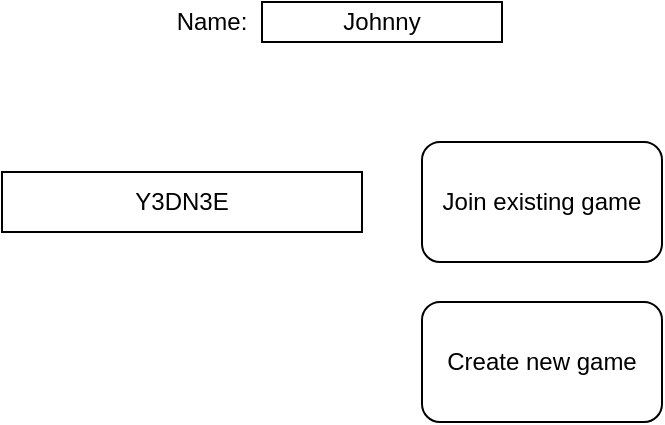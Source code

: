 <mxfile version="13.9.8" type="device" pages="5"><diagram id="OsIW32231i_iajG8BkYw" name="Front page"><mxGraphModel dx="1422" dy="842" grid="1" gridSize="10" guides="1" tooltips="1" connect="1" arrows="1" fold="1" page="1" pageScale="1" pageWidth="850" pageHeight="1100" math="0" shadow="0"><root><mxCell id="0"/><mxCell id="1" parent="0"/><mxCell id="dWaPJIIr6RwlgHMN55FM-5" value="Create new game" style="rounded=1;whiteSpace=wrap;html=1;" vertex="1" parent="1"><mxGeometry x="430" y="400" width="120" height="60" as="geometry"/></mxCell><mxCell id="dWaPJIIr6RwlgHMN55FM-6" value="Name:" style="rounded=0;whiteSpace=wrap;html=1;strokeColor=none;" vertex="1" parent="1"><mxGeometry x="300" y="250" width="50" height="20" as="geometry"/></mxCell><mxCell id="dWaPJIIr6RwlgHMN55FM-7" value="Johnny" style="rounded=0;whiteSpace=wrap;html=1;" vertex="1" parent="1"><mxGeometry x="350" y="250" width="120" height="20" as="geometry"/></mxCell><mxCell id="dWaPJIIr6RwlgHMN55FM-8" value="Join existing game" style="rounded=1;whiteSpace=wrap;html=1;" vertex="1" parent="1"><mxGeometry x="430" y="320" width="120" height="60" as="geometry"/></mxCell><mxCell id="7aqLucXbdqZK0xrD5NCt-1" value="Y3DN3E" style="rounded=0;whiteSpace=wrap;html=1;fillColor=#FFFFFF;" vertex="1" parent="1"><mxGeometry x="220" y="335" width="180" height="30" as="geometry"/></mxCell></root></mxGraphModel></diagram><diagram id="tsaNakUz3fzE7m8KmpGW" name="Create game"><mxGraphModel dx="1422" dy="842" grid="1" gridSize="10" guides="1" tooltips="1" connect="1" arrows="1" fold="1" page="1" pageScale="1" pageWidth="850" pageHeight="1100" math="0" shadow="0"><root><mxCell id="SDrBL2mzI7w5Xhd2DvEJ-0"/><mxCell id="SDrBL2mzI7w5Xhd2DvEJ-1" parent="SDrBL2mzI7w5Xhd2DvEJ-0"/><mxCell id="5pEPKAr5bOi1aM00wBP2-0" value="Start game" style="rounded=1;whiteSpace=wrap;html=1;fillColor=#FFFFFF;" vertex="1" parent="SDrBL2mzI7w5Xhd2DvEJ-1"><mxGeometry x="330" y="490" width="180" height="40" as="geometry"/></mxCell><mxCell id="5pEPKAr5bOi1aM00wBP2-1" value="6" style="rounded=0;whiteSpace=wrap;html=1;fillColor=#FFFFFF;" vertex="1" parent="SDrBL2mzI7w5Xhd2DvEJ-1"><mxGeometry x="330" y="280" width="180" height="30" as="geometry"/></mxCell><mxCell id="5pEPKAr5bOi1aM00wBP2-2" value="Number of Players" style="rounded=0;whiteSpace=wrap;html=1;fillColor=#FFFFFF;strokeColor=none;" vertex="1" parent="SDrBL2mzI7w5Xhd2DvEJ-1"><mxGeometry x="200" y="280" width="110" height="30" as="geometry"/></mxCell><mxCell id="5pEPKAr5bOi1aM00wBP2-3" value="3" style="rounded=0;whiteSpace=wrap;html=1;fillColor=#FFFFFF;" vertex="1" parent="SDrBL2mzI7w5Xhd2DvEJ-1"><mxGeometry x="330" y="330" width="180" height="30" as="geometry"/></mxCell><mxCell id="5pEPKAr5bOi1aM00wBP2-4" value="Rounds" style="rounded=0;whiteSpace=wrap;html=1;fillColor=#FFFFFF;strokeColor=none;" vertex="1" parent="SDrBL2mzI7w5Xhd2DvEJ-1"><mxGeometry x="200" y="330" width="110" height="30" as="geometry"/></mxCell><mxCell id="5pEPKAr5bOi1aM00wBP2-5" value="Vegetables" style="rounded=0;whiteSpace=wrap;html=1;fillColor=#FFFFFF;" vertex="1" parent="SDrBL2mzI7w5Xhd2DvEJ-1"><mxGeometry x="330" y="380" width="180" height="30" as="geometry"/></mxCell><mxCell id="5pEPKAr5bOi1aM00wBP2-6" value="Word list" style="rounded=0;whiteSpace=wrap;html=1;fillColor=#FFFFFF;strokeColor=none;" vertex="1" parent="SDrBL2mzI7w5Xhd2DvEJ-1"><mxGeometry x="200" y="380" width="110" height="30" as="geometry"/></mxCell><mxCell id="5pEPKAr5bOi1aM00wBP2-7" value="" style="whiteSpace=wrap;html=1;aspect=fixed;strokeColor=#000000;fillColor=#FFFFFF;" vertex="1" parent="SDrBL2mzI7w5Xhd2DvEJ-1"><mxGeometry x="480" y="380" width="30" height="30" as="geometry"/></mxCell><mxCell id="5pEPKAr5bOi1aM00wBP2-8" value="" style="triangle;whiteSpace=wrap;html=1;strokeColor=#000000;fillColor=#FFFFFF;rotation=90;" vertex="1" parent="SDrBL2mzI7w5Xhd2DvEJ-1"><mxGeometry x="485" y="380" width="20" height="30" as="geometry"/></mxCell><mxCell id="5pEPKAr5bOi1aM00wBP2-9" value="Y3DN3E" style="rounded=0;whiteSpace=wrap;html=1;fillColor=#FFFFFF;" vertex="1" parent="SDrBL2mzI7w5Xhd2DvEJ-1"><mxGeometry x="330" y="430" width="180" height="30" as="geometry"/></mxCell><mxCell id="5pEPKAr5bOi1aM00wBP2-10" value="Lobby code" style="rounded=0;whiteSpace=wrap;html=1;fillColor=#FFFFFF;strokeColor=none;" vertex="1" parent="SDrBL2mzI7w5Xhd2DvEJ-1"><mxGeometry x="200" y="430" width="110" height="30" as="geometry"/></mxCell><mxCell id="Ol-RawgLTBiBgNi9ojSW-0" value="&lt;div align=&quot;left&quot;&gt;Johnny (you)&lt;br&gt;&lt;/div&gt;" style="rounded=0;whiteSpace=wrap;html=1;fillColor=#FFFFFF;align=left;" vertex="1" parent="SDrBL2mzI7w5Xhd2DvEJ-1"><mxGeometry x="540" y="260" width="120" height="20" as="geometry"/></mxCell><mxCell id="Ol-RawgLTBiBgNi9ojSW-1" value="&lt;div align=&quot;left&quot;&gt;Alex&lt;/div&gt;" style="rounded=0;whiteSpace=wrap;html=1;fillColor=#FFFFFF;align=left;" vertex="1" parent="SDrBL2mzI7w5Xhd2DvEJ-1"><mxGeometry x="540" y="280" width="120" height="20" as="geometry"/></mxCell><mxCell id="Ol-RawgLTBiBgNi9ojSW-2" value="&lt;div align=&quot;left&quot;&gt;Steve&lt;/div&gt;" style="rounded=0;whiteSpace=wrap;html=1;fillColor=#FFFFFF;align=left;" vertex="1" parent="SDrBL2mzI7w5Xhd2DvEJ-1"><mxGeometry x="540" y="300" width="120" height="20" as="geometry"/></mxCell><mxCell id="Ol-RawgLTBiBgNi9ojSW-3" value="&lt;div align=&quot;left&quot;&gt;Anna&lt;/div&gt;" style="rounded=0;whiteSpace=wrap;html=1;fillColor=#FFFFFF;align=left;" vertex="1" parent="SDrBL2mzI7w5Xhd2DvEJ-1"><mxGeometry x="540" y="320" width="120" height="20" as="geometry"/></mxCell><mxCell id="Ol-RawgLTBiBgNi9ojSW-4" value="&lt;div align=&quot;left&quot;&gt;Julia&lt;/div&gt;" style="rounded=0;whiteSpace=wrap;html=1;fillColor=#FFFFFF;align=left;" vertex="1" parent="SDrBL2mzI7w5Xhd2DvEJ-1"><mxGeometry x="540" y="340" width="120" height="20" as="geometry"/></mxCell><mxCell id="Ol-RawgLTBiBgNi9ojSW-5" value="Players" style="rounded=0;whiteSpace=wrap;html=1;fillColor=#FFFFFF;strokeColor=none;" vertex="1" parent="SDrBL2mzI7w5Xhd2DvEJ-1"><mxGeometry x="545" y="220" width="110" height="30" as="geometry"/></mxCell><mxCell id="Ol-RawgLTBiBgNi9ojSW-6" style="edgeStyle=orthogonalEdgeStyle;rounded=0;orthogonalLoop=1;jettySize=auto;html=1;exitX=0.5;exitY=1;exitDx=0;exitDy=0;" edge="1" parent="SDrBL2mzI7w5Xhd2DvEJ-1" source="5pEPKAr5bOi1aM00wBP2-0" target="5pEPKAr5bOi1aM00wBP2-0"><mxGeometry relative="1" as="geometry"/></mxCell><mxCell id="XIY3GY3lkaL4zk0PMhsQ-0" value="Import" style="rounded=1;whiteSpace=wrap;html=1;" vertex="1" parent="SDrBL2mzI7w5Xhd2DvEJ-1"><mxGeometry x="540" y="380" width="120" height="30" as="geometry"/></mxCell></root></mxGraphModel></diagram><diagram name="Join game" id="ewdcyJ5S2zDbHvwiV2pp"><mxGraphModel dx="1422" dy="842" grid="1" gridSize="10" guides="1" tooltips="1" connect="1" arrows="1" fold="1" page="1" pageScale="1" pageWidth="850" pageHeight="1100" math="0" shadow="0"><root><mxCell id="8rCyceGbMIOdzOfgxIAF-0"/><mxCell id="8rCyceGbMIOdzOfgxIAF-1" parent="8rCyceGbMIOdzOfgxIAF-0"/><mxCell id="8rCyceGbMIOdzOfgxIAF-2" value="Ready" style="rounded=1;whiteSpace=wrap;html=1;fillColor=#FFFFFF;" vertex="1" parent="8rCyceGbMIOdzOfgxIAF-1"><mxGeometry x="330" y="490" width="180" height="40" as="geometry"/></mxCell><mxCell id="8rCyceGbMIOdzOfgxIAF-3" value="6" style="rounded=0;whiteSpace=wrap;html=1;fillColor=#CCCCCC;" vertex="1" parent="8rCyceGbMIOdzOfgxIAF-1"><mxGeometry x="330" y="280" width="180" height="30" as="geometry"/></mxCell><mxCell id="8rCyceGbMIOdzOfgxIAF-4" value="Number of Players" style="rounded=0;whiteSpace=wrap;html=1;fillColor=#FFFFFF;strokeColor=none;" vertex="1" parent="8rCyceGbMIOdzOfgxIAF-1"><mxGeometry x="200" y="280" width="110" height="30" as="geometry"/></mxCell><mxCell id="8rCyceGbMIOdzOfgxIAF-5" value="3" style="rounded=0;whiteSpace=wrap;html=1;fillColor=#CCCCCC;" vertex="1" parent="8rCyceGbMIOdzOfgxIAF-1"><mxGeometry x="330" y="330" width="180" height="30" as="geometry"/></mxCell><mxCell id="8rCyceGbMIOdzOfgxIAF-6" value="Rounds" style="rounded=0;whiteSpace=wrap;html=1;fillColor=#FFFFFF;strokeColor=none;" vertex="1" parent="8rCyceGbMIOdzOfgxIAF-1"><mxGeometry x="200" y="330" width="110" height="30" as="geometry"/></mxCell><mxCell id="8rCyceGbMIOdzOfgxIAF-7" value="Vegetables" style="rounded=0;whiteSpace=wrap;html=1;fillColor=#CCCCCC;" vertex="1" parent="8rCyceGbMIOdzOfgxIAF-1"><mxGeometry x="330" y="380" width="180" height="30" as="geometry"/></mxCell><mxCell id="8rCyceGbMIOdzOfgxIAF-8" value="Word list" style="rounded=0;whiteSpace=wrap;html=1;fillColor=#FFFFFF;strokeColor=none;" vertex="1" parent="8rCyceGbMIOdzOfgxIAF-1"><mxGeometry x="200" y="380" width="110" height="30" as="geometry"/></mxCell><mxCell id="8rCyceGbMIOdzOfgxIAF-9" value="" style="whiteSpace=wrap;html=1;aspect=fixed;strokeColor=#000000;fillColor=#FFFFFF;" vertex="1" parent="8rCyceGbMIOdzOfgxIAF-1"><mxGeometry x="480" y="380" width="30" height="30" as="geometry"/></mxCell><mxCell id="8rCyceGbMIOdzOfgxIAF-10" value="" style="triangle;whiteSpace=wrap;html=1;strokeColor=#000000;fillColor=#FFFFFF;rotation=90;" vertex="1" parent="8rCyceGbMIOdzOfgxIAF-1"><mxGeometry x="485" y="380" width="20" height="30" as="geometry"/></mxCell><mxCell id="8rCyceGbMIOdzOfgxIAF-11" value="Y3DN3E" style="rounded=0;whiteSpace=wrap;html=1;fillColor=#CCCCCC;" vertex="1" parent="8rCyceGbMIOdzOfgxIAF-1"><mxGeometry x="330" y="430" width="180" height="30" as="geometry"/></mxCell><mxCell id="8rCyceGbMIOdzOfgxIAF-12" value="Lobby code" style="rounded=0;whiteSpace=wrap;html=1;fillColor=#FFFFFF;strokeColor=none;" vertex="1" parent="8rCyceGbMIOdzOfgxIAF-1"><mxGeometry x="200" y="430" width="110" height="30" as="geometry"/></mxCell><mxCell id="8rCyceGbMIOdzOfgxIAF-13" value="&lt;div align=&quot;left&quot;&gt;Johnny (you)&lt;br&gt;&lt;/div&gt;" style="rounded=0;whiteSpace=wrap;html=1;fillColor=#FFFFFF;align=left;" vertex="1" parent="8rCyceGbMIOdzOfgxIAF-1"><mxGeometry x="540" y="260" width="120" height="20" as="geometry"/></mxCell><mxCell id="8rCyceGbMIOdzOfgxIAF-14" value="&lt;div align=&quot;left&quot;&gt;Alex&lt;/div&gt;" style="rounded=0;whiteSpace=wrap;html=1;fillColor=#FFFFFF;align=left;" vertex="1" parent="8rCyceGbMIOdzOfgxIAF-1"><mxGeometry x="540" y="280" width="120" height="20" as="geometry"/></mxCell><mxCell id="8rCyceGbMIOdzOfgxIAF-15" value="&lt;div align=&quot;left&quot;&gt;Steve&lt;/div&gt;" style="rounded=0;whiteSpace=wrap;html=1;fillColor=#FFFFFF;align=left;" vertex="1" parent="8rCyceGbMIOdzOfgxIAF-1"><mxGeometry x="540" y="300" width="120" height="20" as="geometry"/></mxCell><mxCell id="8rCyceGbMIOdzOfgxIAF-16" value="&lt;div align=&quot;left&quot;&gt;Anna&lt;/div&gt;" style="rounded=0;whiteSpace=wrap;html=1;fillColor=#FFFFFF;align=left;" vertex="1" parent="8rCyceGbMIOdzOfgxIAF-1"><mxGeometry x="540" y="320" width="120" height="20" as="geometry"/></mxCell><mxCell id="8rCyceGbMIOdzOfgxIAF-17" value="&lt;div align=&quot;left&quot;&gt;Julia&lt;/div&gt;" style="rounded=0;whiteSpace=wrap;html=1;fillColor=#FFFFFF;align=left;" vertex="1" parent="8rCyceGbMIOdzOfgxIAF-1"><mxGeometry x="540" y="340" width="120" height="20" as="geometry"/></mxCell><mxCell id="8rCyceGbMIOdzOfgxIAF-18" value="Players" style="rounded=0;whiteSpace=wrap;html=1;fillColor=#FFFFFF;strokeColor=none;" vertex="1" parent="8rCyceGbMIOdzOfgxIAF-1"><mxGeometry x="545" y="220" width="110" height="30" as="geometry"/></mxCell><mxCell id="8rCyceGbMIOdzOfgxIAF-19" style="edgeStyle=orthogonalEdgeStyle;rounded=0;orthogonalLoop=1;jettySize=auto;html=1;exitX=0.5;exitY=1;exitDx=0;exitDy=0;" edge="1" parent="8rCyceGbMIOdzOfgxIAF-1" source="8rCyceGbMIOdzOfgxIAF-2" target="8rCyceGbMIOdzOfgxIAF-2"><mxGeometry relative="1" as="geometry"/></mxCell></root></mxGraphModel></diagram><diagram id="SiqrVQmjetgif6eDS6dW" name="Game Drawing"><mxGraphModel dx="1422" dy="842" grid="1" gridSize="10" guides="1" tooltips="1" connect="1" arrows="1" fold="1" page="1" pageScale="1" pageWidth="850" pageHeight="1100" math="0" shadow="0"><root><mxCell id="-9KZRm8-ibBdefzAz36T-0"/><mxCell id="-9KZRm8-ibBdefzAz36T-1" parent="-9KZRm8-ibBdefzAz36T-0"/><mxCell id="_fgZo812ibtIlR0HgI6e-0" value="" style="rounded=0;whiteSpace=wrap;html=1;" vertex="1" parent="-9KZRm8-ibBdefzAz36T-1"><mxGeometry x="200" y="160" width="440" height="400" as="geometry"/></mxCell><mxCell id="_fgZo812ibtIlR0HgI6e-1" value="Person" style="rounded=0;whiteSpace=wrap;html=1;" vertex="1" parent="-9KZRm8-ibBdefzAz36T-1"><mxGeometry x="320" y="110" width="210" height="30" as="geometry"/></mxCell><mxCell id="_fgZo812ibtIlR0HgI6e-3" value="" style="rounded=0;whiteSpace=wrap;html=1;fillColor=#f8cecc;strokeColor=#b85450;" vertex="1" parent="-9KZRm8-ibBdefzAz36T-1"><mxGeometry x="200" y="570" width="20" height="20" as="geometry"/></mxCell><mxCell id="_fgZo812ibtIlR0HgI6e-4" value="" style="rounded=0;whiteSpace=wrap;html=1;fillColor=#ffe6cc;strokeColor=#d79b00;" vertex="1" parent="-9KZRm8-ibBdefzAz36T-1"><mxGeometry x="200" y="590" width="20" height="20" as="geometry"/></mxCell><mxCell id="_fgZo812ibtIlR0HgI6e-5" value="" style="rounded=0;whiteSpace=wrap;html=1;fillColor=#1ba1e2;strokeColor=#006EAF;fontColor=#ffffff;" vertex="1" parent="-9KZRm8-ibBdefzAz36T-1"><mxGeometry x="220" y="590" width="20" height="20" as="geometry"/></mxCell><mxCell id="_fgZo812ibtIlR0HgI6e-6" value="" style="rounded=0;whiteSpace=wrap;html=1;fillColor=#60a917;strokeColor=#2D7600;fontColor=#ffffff;" vertex="1" parent="-9KZRm8-ibBdefzAz36T-1"><mxGeometry x="220" y="570" width="20" height="20" as="geometry"/></mxCell><mxCell id="_fgZo812ibtIlR0HgI6e-7" value="" style="rounded=0;whiteSpace=wrap;html=1;fillColor=#6a00ff;strokeColor=#3700CC;fontColor=#ffffff;" vertex="1" parent="-9KZRm8-ibBdefzAz36T-1"><mxGeometry x="240" y="570" width="20" height="20" as="geometry"/></mxCell><mxCell id="_fgZo812ibtIlR0HgI6e-8" value="" style="rounded=0;whiteSpace=wrap;html=1;fillColor=#d80073;strokeColor=#A50040;fontColor=#ffffff;" vertex="1" parent="-9KZRm8-ibBdefzAz36T-1"><mxGeometry x="240" y="590" width="20" height="20" as="geometry"/></mxCell><mxCell id="_fgZo812ibtIlR0HgI6e-9" value="" style="rounded=0;whiteSpace=wrap;html=1;fillColor=#ffe6cc;strokeColor=#d79b00;" vertex="1" parent="-9KZRm8-ibBdefzAz36T-1"><mxGeometry x="260" y="570" width="20" height="20" as="geometry"/></mxCell><mxCell id="_fgZo812ibtIlR0HgI6e-10" value="" style="rounded=0;whiteSpace=wrap;html=1;fillColor=#a20025;strokeColor=#6F0000;fontColor=#ffffff;" vertex="1" parent="-9KZRm8-ibBdefzAz36T-1"><mxGeometry x="260" y="590" width="20" height="20" as="geometry"/></mxCell><mxCell id="_fgZo812ibtIlR0HgI6e-11" value="" style="rounded=0;whiteSpace=wrap;html=1;fillColor=#1ba1e2;strokeColor=#006EAF;fontColor=#ffffff;" vertex="1" parent="-9KZRm8-ibBdefzAz36T-1"><mxGeometry x="280" y="570" width="20" height="20" as="geometry"/></mxCell><mxCell id="_fgZo812ibtIlR0HgI6e-12" value="" style="rounded=0;whiteSpace=wrap;html=1;fillColor=#f8cecc;strokeColor=#b85450;" vertex="1" parent="-9KZRm8-ibBdefzAz36T-1"><mxGeometry x="280" y="590" width="20" height="20" as="geometry"/></mxCell><mxCell id="_fgZo812ibtIlR0HgI6e-13" value="" style="rounded=0;whiteSpace=wrap;html=1;fillColor=#e1d5e7;strokeColor=#9673a6;" vertex="1" parent="-9KZRm8-ibBdefzAz36T-1"><mxGeometry x="300" y="570" width="20" height="20" as="geometry"/></mxCell><mxCell id="_fgZo812ibtIlR0HgI6e-14" value="" style="rounded=0;whiteSpace=wrap;html=1;fillColor=#60a917;strokeColor=#2D7600;fontColor=#ffffff;" vertex="1" parent="-9KZRm8-ibBdefzAz36T-1"><mxGeometry x="300" y="590" width="20" height="20" as="geometry"/></mxCell><mxCell id="_fgZo812ibtIlR0HgI6e-15" value="" style="rounded=0;whiteSpace=wrap;html=1;fillColor=#666666;" vertex="1" parent="-9KZRm8-ibBdefzAz36T-1"><mxGeometry x="320" y="570" width="20" height="20" as="geometry"/></mxCell><mxCell id="_fgZo812ibtIlR0HgI6e-16" value="" style="rounded=0;whiteSpace=wrap;html=1;fillColor=#dae8fc;strokeColor=#6c8ebf;" vertex="1" parent="-9KZRm8-ibBdefzAz36T-1"><mxGeometry x="320" y="590" width="20" height="20" as="geometry"/></mxCell><mxCell id="_fgZo812ibtIlR0HgI6e-17" value="" style="rounded=0;whiteSpace=wrap;html=1;fillColor=#000000;" vertex="1" parent="-9KZRm8-ibBdefzAz36T-1"><mxGeometry x="340" y="570" width="20" height="20" as="geometry"/></mxCell><mxCell id="_fgZo812ibtIlR0HgI6e-18" value="" style="rounded=0;whiteSpace=wrap;html=1;gradientColor=#7ea6e0;fillColor=#dae8fc;strokeColor=#6c8ebf;" vertex="1" parent="-9KZRm8-ibBdefzAz36T-1"><mxGeometry x="340" y="590" width="20" height="20" as="geometry"/></mxCell><mxCell id="_fgZo812ibtIlR0HgI6e-21" value="" style="shape=umlActor;verticalLabelPosition=bottom;verticalAlign=top;html=1;outlineConnect=0;fillColor=#666666;" vertex="1" parent="-9KZRm8-ibBdefzAz36T-1"><mxGeometry x="290" y="280" width="110" height="160" as="geometry"/></mxCell><mxCell id="_fgZo812ibtIlR0HgI6e-22" value="&lt;div align=&quot;left&quot;&gt;Johnny (10)&lt;br&gt;&lt;/div&gt;" style="rounded=0;whiteSpace=wrap;html=1;fillColor=#d5e8d4;align=left;gradientColor=#97d077;strokeColor=#82b366;" vertex="1" parent="-9KZRm8-ibBdefzAz36T-1"><mxGeometry x="50" y="160" width="120" height="20" as="geometry"/></mxCell><mxCell id="_fgZo812ibtIlR0HgI6e-23" value="Brian (12)" style="rounded=0;whiteSpace=wrap;html=1;fillColor=#FFFFFF;align=left;" vertex="1" parent="-9KZRm8-ibBdefzAz36T-1"><mxGeometry x="50" y="180" width="120" height="20" as="geometry"/></mxCell><mxCell id="_fgZo812ibtIlR0HgI6e-24" value="&lt;div align=&quot;left&quot;&gt;Steve (1)&lt;br&gt;&lt;/div&gt;" style="rounded=0;whiteSpace=wrap;html=1;fillColor=#FFFFFF;align=left;" vertex="1" parent="-9KZRm8-ibBdefzAz36T-1"><mxGeometry x="50" y="200" width="120" height="20" as="geometry"/></mxCell><mxCell id="_fgZo812ibtIlR0HgI6e-25" value="&lt;div align=&quot;left&quot;&gt;Anna (42)&lt;/div&gt;" style="rounded=0;whiteSpace=wrap;html=1;fillColor=#FFFFFF;align=left;" vertex="1" parent="-9KZRm8-ibBdefzAz36T-1"><mxGeometry x="50" y="220" width="120" height="20" as="geometry"/></mxCell><mxCell id="_fgZo812ibtIlR0HgI6e-26" value="&lt;div align=&quot;left&quot;&gt;Julia (0)&lt;br&gt;&lt;/div&gt;" style="rounded=0;whiteSpace=wrap;html=1;fillColor=#FFFFFF;align=left;" vertex="1" parent="-9KZRm8-ibBdefzAz36T-1"><mxGeometry x="50" y="240" width="120" height="20" as="geometry"/></mxCell><mxCell id="_fgZo812ibtIlR0HgI6e-27" value="&lt;div align=&quot;left&quot;&gt;&lt;br&gt;&lt;/div&gt;&lt;div align=&quot;left&quot;&gt;&lt;br&gt;&lt;/div&gt;&lt;div align=&quot;left&quot;&gt;&lt;br&gt;&lt;/div&gt;&lt;div align=&quot;left&quot;&gt;&lt;br&gt;&lt;/div&gt;&lt;div align=&quot;left&quot;&gt;&lt;br&gt;&lt;/div&gt;&lt;div align=&quot;left&quot;&gt;&lt;br&gt;&lt;/div&gt;&lt;div align=&quot;left&quot;&gt;&lt;br&gt;&lt;/div&gt;&lt;div align=&quot;left&quot;&gt;&lt;br&gt;&lt;/div&gt;&lt;div align=&quot;left&quot;&gt;&lt;br&gt;&lt;/div&gt;&lt;div align=&quot;left&quot;&gt;&lt;br&gt;&lt;/div&gt;&lt;div align=&quot;left&quot;&gt;&lt;br&gt;&lt;/div&gt;&lt;div align=&quot;left&quot;&gt;&lt;br&gt;&lt;/div&gt;&lt;div align=&quot;left&quot;&gt;&lt;br&gt;&lt;/div&gt;&lt;div align=&quot;left&quot;&gt;&lt;br&gt;&lt;/div&gt;&lt;div align=&quot;left&quot;&gt;&lt;br&gt;&lt;/div&gt;&lt;div align=&quot;left&quot;&gt;&lt;br&gt;&lt;/div&gt;&lt;div align=&quot;left&quot;&gt;&lt;br&gt;&lt;/div&gt;&lt;div align=&quot;left&quot;&gt;&lt;br&gt;&lt;/div&gt;&lt;div align=&quot;left&quot;&gt;&lt;br&gt;&lt;/div&gt;&lt;div align=&quot;left&quot;&gt;&lt;br&gt;&lt;/div&gt;&lt;div align=&quot;left&quot;&gt;&lt;br&gt;&lt;/div&gt;&lt;div align=&quot;left&quot;&gt;&lt;br&gt;&lt;/div&gt;&lt;div align=&quot;left&quot;&gt;&lt;br&gt;&lt;/div&gt;&lt;div align=&quot;left&quot;&gt;&lt;br&gt;&lt;/div&gt;&lt;div align=&quot;left&quot;&gt;&lt;br&gt;&lt;/div&gt;&lt;div align=&quot;left&quot;&gt;&lt;br&gt;&lt;/div&gt;&lt;div align=&quot;left&quot;&gt;Johnny: stick figure&lt;/div&gt;&lt;div align=&quot;left&quot;&gt;Alex: people&lt;/div&gt;&lt;div align=&quot;left&quot;&gt;&lt;font color=&quot;#4D9900&quot;&gt;Julia guessed the word&lt;/font&gt;&lt;br&gt;&lt;/div&gt;&lt;div align=&quot;left&quot;&gt;&lt;br&gt;&lt;/div&gt;" style="rounded=0;whiteSpace=wrap;html=1;fillColor=#FFFFFF;align=left;" vertex="1" parent="-9KZRm8-ibBdefzAz36T-1"><mxGeometry x="660" y="160" width="150" height="400" as="geometry"/></mxCell><mxCell id="_fgZo812ibtIlR0HgI6e-31" value="Clear all" style="rounded=1;whiteSpace=wrap;html=1;fillColor=#FFFFFF;" vertex="1" parent="-9KZRm8-ibBdefzAz36T-1"><mxGeometry x="380" y="570" width="80" height="30" as="geometry"/></mxCell><mxCell id="_fgZo812ibtIlR0HgI6e-32" value="Eraser" style="rounded=1;whiteSpace=wrap;html=1;fillColor=#FFFFFF;" vertex="1" parent="-9KZRm8-ibBdefzAz36T-1"><mxGeometry x="470" y="570" width="80" height="30" as="geometry"/></mxCell><mxCell id="_fgZo812ibtIlR0HgI6e-33" value="Pencil" style="rounded=1;whiteSpace=wrap;html=1;fillColor=#FFFFFF;" vertex="1" parent="-9KZRm8-ibBdefzAz36T-1"><mxGeometry x="570" y="570" width="70" height="30" as="geometry"/></mxCell></root></mxGraphModel></diagram><diagram name="Game guessing" id="7jLtIGkYreyJz73jkqwb"><mxGraphModel dx="1422" dy="842" grid="1" gridSize="10" guides="1" tooltips="1" connect="1" arrows="1" fold="1" page="1" pageScale="1" pageWidth="850" pageHeight="1100" math="0" shadow="0"><root><mxCell id="tfbUy8VY7OnXjgR-pnDu-0"/><mxCell id="tfbUy8VY7OnXjgR-pnDu-1" parent="tfbUy8VY7OnXjgR-pnDu-0"/><mxCell id="tfbUy8VY7OnXjgR-pnDu-2" value="" style="rounded=0;whiteSpace=wrap;html=1;" vertex="1" parent="tfbUy8VY7OnXjgR-pnDu-1"><mxGeometry x="200" y="160" width="440" height="400" as="geometry"/></mxCell><mxCell id="tfbUy8VY7OnXjgR-pnDu-3" value="P e _ _ _ _ n" style="rounded=0;whiteSpace=wrap;html=1;" vertex="1" parent="tfbUy8VY7OnXjgR-pnDu-1"><mxGeometry x="320" y="110" width="210" height="30" as="geometry"/></mxCell><mxCell id="tfbUy8VY7OnXjgR-pnDu-4" value="" style="rounded=0;whiteSpace=wrap;html=1;fillColor=#f8cecc;strokeColor=#b85450;" vertex="1" parent="tfbUy8VY7OnXjgR-pnDu-1"><mxGeometry x="200" y="570" width="20" height="20" as="geometry"/></mxCell><mxCell id="tfbUy8VY7OnXjgR-pnDu-5" value="" style="rounded=0;whiteSpace=wrap;html=1;fillColor=#ffe6cc;strokeColor=#d79b00;" vertex="1" parent="tfbUy8VY7OnXjgR-pnDu-1"><mxGeometry x="200" y="590" width="20" height="20" as="geometry"/></mxCell><mxCell id="tfbUy8VY7OnXjgR-pnDu-6" value="" style="rounded=0;whiteSpace=wrap;html=1;fillColor=#1ba1e2;strokeColor=#006EAF;fontColor=#ffffff;" vertex="1" parent="tfbUy8VY7OnXjgR-pnDu-1"><mxGeometry x="220" y="590" width="20" height="20" as="geometry"/></mxCell><mxCell id="tfbUy8VY7OnXjgR-pnDu-7" value="" style="rounded=0;whiteSpace=wrap;html=1;fillColor=#60a917;strokeColor=#2D7600;fontColor=#ffffff;" vertex="1" parent="tfbUy8VY7OnXjgR-pnDu-1"><mxGeometry x="220" y="570" width="20" height="20" as="geometry"/></mxCell><mxCell id="tfbUy8VY7OnXjgR-pnDu-8" value="" style="rounded=0;whiteSpace=wrap;html=1;fillColor=#6a00ff;strokeColor=#3700CC;fontColor=#ffffff;" vertex="1" parent="tfbUy8VY7OnXjgR-pnDu-1"><mxGeometry x="240" y="570" width="20" height="20" as="geometry"/></mxCell><mxCell id="tfbUy8VY7OnXjgR-pnDu-9" value="" style="rounded=0;whiteSpace=wrap;html=1;fillColor=#d80073;strokeColor=#A50040;fontColor=#ffffff;" vertex="1" parent="tfbUy8VY7OnXjgR-pnDu-1"><mxGeometry x="240" y="590" width="20" height="20" as="geometry"/></mxCell><mxCell id="tfbUy8VY7OnXjgR-pnDu-10" value="" style="rounded=0;whiteSpace=wrap;html=1;fillColor=#ffe6cc;strokeColor=#d79b00;" vertex="1" parent="tfbUy8VY7OnXjgR-pnDu-1"><mxGeometry x="260" y="570" width="20" height="20" as="geometry"/></mxCell><mxCell id="tfbUy8VY7OnXjgR-pnDu-11" value="" style="rounded=0;whiteSpace=wrap;html=1;fillColor=#a20025;strokeColor=#6F0000;fontColor=#ffffff;" vertex="1" parent="tfbUy8VY7OnXjgR-pnDu-1"><mxGeometry x="260" y="590" width="20" height="20" as="geometry"/></mxCell><mxCell id="tfbUy8VY7OnXjgR-pnDu-12" value="" style="rounded=0;whiteSpace=wrap;html=1;fillColor=#1ba1e2;strokeColor=#006EAF;fontColor=#ffffff;" vertex="1" parent="tfbUy8VY7OnXjgR-pnDu-1"><mxGeometry x="280" y="570" width="20" height="20" as="geometry"/></mxCell><mxCell id="tfbUy8VY7OnXjgR-pnDu-13" value="" style="rounded=0;whiteSpace=wrap;html=1;fillColor=#f8cecc;strokeColor=#b85450;" vertex="1" parent="tfbUy8VY7OnXjgR-pnDu-1"><mxGeometry x="280" y="590" width="20" height="20" as="geometry"/></mxCell><mxCell id="tfbUy8VY7OnXjgR-pnDu-14" value="" style="rounded=0;whiteSpace=wrap;html=1;fillColor=#e1d5e7;strokeColor=#9673a6;" vertex="1" parent="tfbUy8VY7OnXjgR-pnDu-1"><mxGeometry x="300" y="570" width="20" height="20" as="geometry"/></mxCell><mxCell id="tfbUy8VY7OnXjgR-pnDu-15" value="" style="rounded=0;whiteSpace=wrap;html=1;fillColor=#60a917;strokeColor=#2D7600;fontColor=#ffffff;" vertex="1" parent="tfbUy8VY7OnXjgR-pnDu-1"><mxGeometry x="300" y="590" width="20" height="20" as="geometry"/></mxCell><mxCell id="tfbUy8VY7OnXjgR-pnDu-16" value="" style="rounded=0;whiteSpace=wrap;html=1;fillColor=#666666;" vertex="1" parent="tfbUy8VY7OnXjgR-pnDu-1"><mxGeometry x="320" y="570" width="20" height="20" as="geometry"/></mxCell><mxCell id="tfbUy8VY7OnXjgR-pnDu-17" value="" style="rounded=0;whiteSpace=wrap;html=1;fillColor=#dae8fc;strokeColor=#6c8ebf;" vertex="1" parent="tfbUy8VY7OnXjgR-pnDu-1"><mxGeometry x="320" y="590" width="20" height="20" as="geometry"/></mxCell><mxCell id="tfbUy8VY7OnXjgR-pnDu-18" value="" style="rounded=0;whiteSpace=wrap;html=1;fillColor=#000000;" vertex="1" parent="tfbUy8VY7OnXjgR-pnDu-1"><mxGeometry x="340" y="570" width="20" height="20" as="geometry"/></mxCell><mxCell id="tfbUy8VY7OnXjgR-pnDu-19" value="" style="rounded=0;whiteSpace=wrap;html=1;gradientColor=#7ea6e0;fillColor=#dae8fc;strokeColor=#6c8ebf;" vertex="1" parent="tfbUy8VY7OnXjgR-pnDu-1"><mxGeometry x="340" y="590" width="20" height="20" as="geometry"/></mxCell><mxCell id="tfbUy8VY7OnXjgR-pnDu-20" value="" style="shape=umlActor;verticalLabelPosition=bottom;verticalAlign=top;html=1;outlineConnect=0;fillColor=#666666;" vertex="1" parent="tfbUy8VY7OnXjgR-pnDu-1"><mxGeometry x="290" y="280" width="110" height="160" as="geometry"/></mxCell><mxCell id="tfbUy8VY7OnXjgR-pnDu-26" value="&lt;div align=&quot;left&quot;&gt;&lt;br&gt;&lt;/div&gt;&lt;div align=&quot;left&quot;&gt;&lt;br&gt;&lt;/div&gt;&lt;div align=&quot;left&quot;&gt;&lt;br&gt;&lt;/div&gt;&lt;div align=&quot;left&quot;&gt;&lt;br&gt;&lt;/div&gt;&lt;div align=&quot;left&quot;&gt;&lt;br&gt;&lt;/div&gt;&lt;div align=&quot;left&quot;&gt;&lt;br&gt;&lt;/div&gt;&lt;div align=&quot;left&quot;&gt;&lt;br&gt;&lt;/div&gt;&lt;div align=&quot;left&quot;&gt;&lt;br&gt;&lt;/div&gt;&lt;div align=&quot;left&quot;&gt;&lt;br&gt;&lt;/div&gt;&lt;div align=&quot;left&quot;&gt;&lt;br&gt;&lt;/div&gt;&lt;div align=&quot;left&quot;&gt;&lt;br&gt;&lt;/div&gt;&lt;div align=&quot;left&quot;&gt;&lt;br&gt;&lt;/div&gt;&lt;div align=&quot;left&quot;&gt;&lt;br&gt;&lt;/div&gt;&lt;div align=&quot;left&quot;&gt;&lt;br&gt;&lt;/div&gt;&lt;div align=&quot;left&quot;&gt;&lt;br&gt;&lt;/div&gt;&lt;div align=&quot;left&quot;&gt;&lt;br&gt;&lt;/div&gt;&lt;div align=&quot;left&quot;&gt;&lt;br&gt;&lt;/div&gt;&lt;div align=&quot;left&quot;&gt;&lt;br&gt;&lt;/div&gt;&lt;div align=&quot;left&quot;&gt;&lt;br&gt;&lt;/div&gt;&lt;div align=&quot;left&quot;&gt;&lt;br&gt;&lt;/div&gt;&lt;div align=&quot;left&quot;&gt;&lt;br&gt;&lt;/div&gt;&lt;div align=&quot;left&quot;&gt;&lt;br&gt;&lt;/div&gt;&lt;div align=&quot;left&quot;&gt;&lt;br&gt;&lt;/div&gt;&lt;div align=&quot;left&quot;&gt;&lt;br&gt;&lt;/div&gt;&lt;div align=&quot;left&quot;&gt;&lt;br&gt;&lt;/div&gt;&lt;div align=&quot;left&quot;&gt;&lt;br&gt;&lt;/div&gt;&lt;div align=&quot;left&quot;&gt;Johnny: stick figure&lt;/div&gt;&lt;div align=&quot;left&quot;&gt;Alex: people&lt;/div&gt;&lt;div align=&quot;left&quot;&gt;&lt;font color=&quot;#4D9900&quot;&gt;Julia guessed the word&lt;/font&gt;&lt;br&gt;&lt;/div&gt;&lt;div align=&quot;left&quot;&gt;&lt;br&gt;&lt;/div&gt;" style="rounded=0;whiteSpace=wrap;html=1;fillColor=#FFFFFF;align=left;" vertex="1" parent="tfbUy8VY7OnXjgR-pnDu-1"><mxGeometry x="660" y="160" width="150" height="400" as="geometry"/></mxCell><mxCell id="tfbUy8VY7OnXjgR-pnDu-27" value="Clear all" style="rounded=1;whiteSpace=wrap;html=1;fillColor=#999999;" vertex="1" parent="tfbUy8VY7OnXjgR-pnDu-1"><mxGeometry x="380" y="570" width="80" height="30" as="geometry"/></mxCell><mxCell id="tfbUy8VY7OnXjgR-pnDu-28" value="Eraser" style="rounded=1;whiteSpace=wrap;html=1;fillColor=#999999;" vertex="1" parent="tfbUy8VY7OnXjgR-pnDu-1"><mxGeometry x="470" y="570" width="80" height="30" as="geometry"/></mxCell><mxCell id="tfbUy8VY7OnXjgR-pnDu-29" value="Pencil" style="rounded=1;whiteSpace=wrap;html=1;fillColor=#999999;" vertex="1" parent="tfbUy8VY7OnXjgR-pnDu-1"><mxGeometry x="570" y="570" width="70" height="30" as="geometry"/></mxCell><mxCell id="NWC79ZmxrlbPo4MCkKRK-0" value="&lt;div align=&quot;left&quot;&gt;Johnny (10)&lt;br&gt;&lt;/div&gt;" style="rounded=0;whiteSpace=wrap;html=1;fillColor=#d5e8d4;align=left;gradientColor=#97d077;strokeColor=#82b366;" vertex="1" parent="tfbUy8VY7OnXjgR-pnDu-1"><mxGeometry x="50" y="160" width="120" height="20" as="geometry"/></mxCell><mxCell id="NWC79ZmxrlbPo4MCkKRK-1" value="Brian (12)" style="rounded=0;whiteSpace=wrap;html=1;fillColor=#FFFFFF;align=left;" vertex="1" parent="tfbUy8VY7OnXjgR-pnDu-1"><mxGeometry x="50" y="180" width="120" height="20" as="geometry"/></mxCell><mxCell id="NWC79ZmxrlbPo4MCkKRK-2" value="&lt;div align=&quot;left&quot;&gt;Steve (1)&lt;br&gt;&lt;/div&gt;" style="rounded=0;whiteSpace=wrap;html=1;fillColor=#FFFFFF;align=left;" vertex="1" parent="tfbUy8VY7OnXjgR-pnDu-1"><mxGeometry x="50" y="200" width="120" height="20" as="geometry"/></mxCell><mxCell id="NWC79ZmxrlbPo4MCkKRK-3" value="&lt;div align=&quot;left&quot;&gt;Anna (42)&lt;/div&gt;" style="rounded=0;whiteSpace=wrap;html=1;fillColor=#FFFFFF;align=left;" vertex="1" parent="tfbUy8VY7OnXjgR-pnDu-1"><mxGeometry x="50" y="220" width="120" height="20" as="geometry"/></mxCell><mxCell id="NWC79ZmxrlbPo4MCkKRK-4" value="&lt;div align=&quot;left&quot;&gt;Julia (0)&lt;br&gt;&lt;/div&gt;" style="rounded=0;whiteSpace=wrap;html=1;fillColor=#FFFFFF;align=left;" vertex="1" parent="tfbUy8VY7OnXjgR-pnDu-1"><mxGeometry x="50" y="240" width="120" height="20" as="geometry"/></mxCell></root></mxGraphModel></diagram></mxfile>